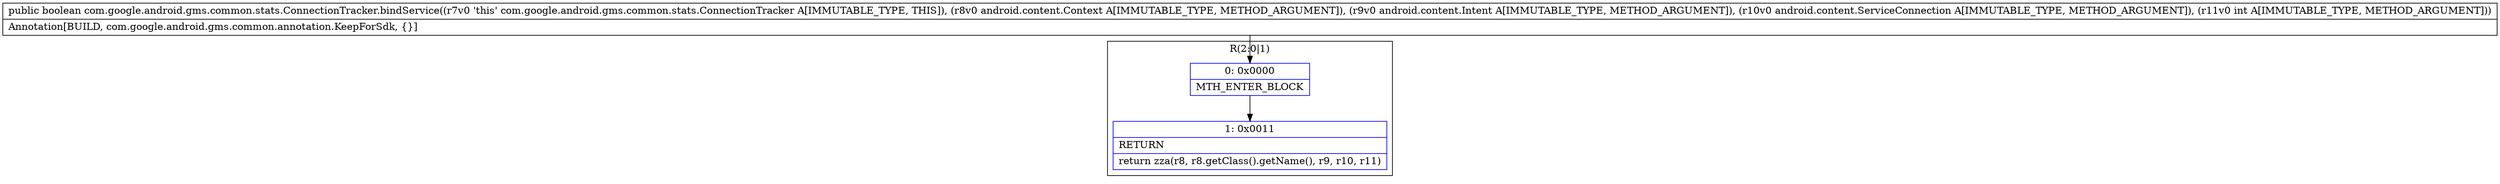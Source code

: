 digraph "CFG forcom.google.android.gms.common.stats.ConnectionTracker.bindService(Landroid\/content\/Context;Landroid\/content\/Intent;Landroid\/content\/ServiceConnection;I)Z" {
subgraph cluster_Region_1856933787 {
label = "R(2:0|1)";
node [shape=record,color=blue];
Node_0 [shape=record,label="{0\:\ 0x0000|MTH_ENTER_BLOCK\l}"];
Node_1 [shape=record,label="{1\:\ 0x0011|RETURN\l|return zza(r8, r8.getClass().getName(), r9, r10, r11)\l}"];
}
MethodNode[shape=record,label="{public boolean com.google.android.gms.common.stats.ConnectionTracker.bindService((r7v0 'this' com.google.android.gms.common.stats.ConnectionTracker A[IMMUTABLE_TYPE, THIS]), (r8v0 android.content.Context A[IMMUTABLE_TYPE, METHOD_ARGUMENT]), (r9v0 android.content.Intent A[IMMUTABLE_TYPE, METHOD_ARGUMENT]), (r10v0 android.content.ServiceConnection A[IMMUTABLE_TYPE, METHOD_ARGUMENT]), (r11v0 int A[IMMUTABLE_TYPE, METHOD_ARGUMENT]))  | Annotation[BUILD, com.google.android.gms.common.annotation.KeepForSdk, \{\}]\l}"];
MethodNode -> Node_0;
Node_0 -> Node_1;
}

